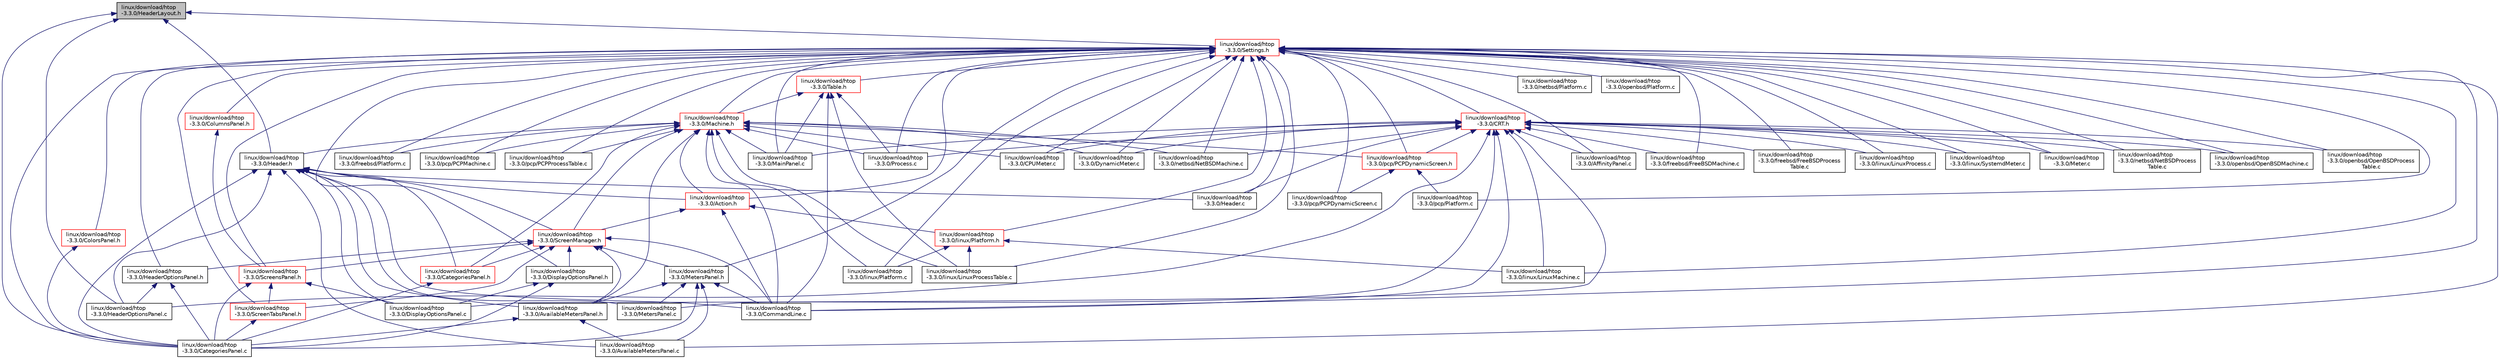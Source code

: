 digraph "linux/download/htop-3.3.0/HeaderLayout.h"
{
  edge [fontname="Helvetica",fontsize="10",labelfontname="Helvetica",labelfontsize="10"];
  node [fontname="Helvetica",fontsize="10",shape=record];
  Node15 [label="linux/download/htop\l-3.3.0/HeaderLayout.h",height=0.2,width=0.4,color="black", fillcolor="grey75", style="filled", fontcolor="black"];
  Node15 -> Node16 [dir="back",color="midnightblue",fontsize="10",style="solid"];
  Node16 [label="linux/download/htop\l-3.3.0/Header.h",height=0.2,width=0.4,color="black", fillcolor="white", style="filled",URL="$linux_2download_2htop-3_83_80_2Header_8h.html"];
  Node16 -> Node17 [dir="back",color="midnightblue",fontsize="10",style="solid"];
  Node17 [label="linux/download/htop\l-3.3.0/Action.h",height=0.2,width=0.4,color="red", fillcolor="white", style="filled",URL="$Action_8h.html"];
  Node17 -> Node19 [dir="back",color="midnightblue",fontsize="10",style="solid"];
  Node19 [label="linux/download/htop\l-3.3.0/ScreenManager.h",height=0.2,width=0.4,color="red", fillcolor="white", style="filled",URL="$ScreenManager_8h.html"];
  Node19 -> Node20 [dir="back",color="midnightblue",fontsize="10",style="solid"];
  Node20 [label="linux/download/htop\l-3.3.0/CategoriesPanel.h",height=0.2,width=0.4,color="red", fillcolor="white", style="filled",URL="$CategoriesPanel_8h.html"];
  Node20 -> Node21 [dir="back",color="midnightblue",fontsize="10",style="solid"];
  Node21 [label="linux/download/htop\l-3.3.0/CategoriesPanel.c",height=0.2,width=0.4,color="black", fillcolor="white", style="filled",URL="$CategoriesPanel_8c.html"];
  Node19 -> Node22 [dir="back",color="midnightblue",fontsize="10",style="solid"];
  Node22 [label="linux/download/htop\l-3.3.0/MetersPanel.h",height=0.2,width=0.4,color="black", fillcolor="white", style="filled",URL="$MetersPanel_8h.html"];
  Node22 -> Node23 [dir="back",color="midnightblue",fontsize="10",style="solid"];
  Node23 [label="linux/download/htop\l-3.3.0/AvailableMetersPanel.h",height=0.2,width=0.4,color="black", fillcolor="white", style="filled",URL="$AvailableMetersPanel_8h.html"];
  Node23 -> Node24 [dir="back",color="midnightblue",fontsize="10",style="solid"];
  Node24 [label="linux/download/htop\l-3.3.0/AvailableMetersPanel.c",height=0.2,width=0.4,color="black", fillcolor="white", style="filled",URL="$AvailableMetersPanel_8c.html"];
  Node23 -> Node21 [dir="back",color="midnightblue",fontsize="10",style="solid"];
  Node22 -> Node24 [dir="back",color="midnightblue",fontsize="10",style="solid"];
  Node22 -> Node21 [dir="back",color="midnightblue",fontsize="10",style="solid"];
  Node22 -> Node25 [dir="back",color="midnightblue",fontsize="10",style="solid"];
  Node25 [label="linux/download/htop\l-3.3.0/CommandLine.c",height=0.2,width=0.4,color="black", fillcolor="white", style="filled",URL="$CommandLine_8c.html"];
  Node22 -> Node26 [dir="back",color="midnightblue",fontsize="10",style="solid"];
  Node26 [label="linux/download/htop\l-3.3.0/MetersPanel.c",height=0.2,width=0.4,color="black", fillcolor="white", style="filled",URL="$MetersPanel_8c.html"];
  Node19 -> Node23 [dir="back",color="midnightblue",fontsize="10",style="solid"];
  Node19 -> Node27 [dir="back",color="midnightblue",fontsize="10",style="solid"];
  Node27 [label="linux/download/htop\l-3.3.0/DisplayOptionsPanel.h",height=0.2,width=0.4,color="black", fillcolor="white", style="filled",URL="$DisplayOptionsPanel_8h.html"];
  Node27 -> Node21 [dir="back",color="midnightblue",fontsize="10",style="solid"];
  Node27 -> Node28 [dir="back",color="midnightblue",fontsize="10",style="solid"];
  Node28 [label="linux/download/htop\l-3.3.0/DisplayOptionsPanel.c",height=0.2,width=0.4,color="black", fillcolor="white", style="filled",URL="$DisplayOptionsPanel_8c.html"];
  Node19 -> Node29 [dir="back",color="midnightblue",fontsize="10",style="solid"];
  Node29 [label="linux/download/htop\l-3.3.0/HeaderOptionsPanel.h",height=0.2,width=0.4,color="black", fillcolor="white", style="filled",URL="$HeaderOptionsPanel_8h.html"];
  Node29 -> Node21 [dir="back",color="midnightblue",fontsize="10",style="solid"];
  Node29 -> Node30 [dir="back",color="midnightblue",fontsize="10",style="solid"];
  Node30 [label="linux/download/htop\l-3.3.0/HeaderOptionsPanel.c",height=0.2,width=0.4,color="black", fillcolor="white", style="filled",URL="$HeaderOptionsPanel_8c.html"];
  Node19 -> Node31 [dir="back",color="midnightblue",fontsize="10",style="solid"];
  Node31 [label="linux/download/htop\l-3.3.0/ScreensPanel.h",height=0.2,width=0.4,color="red", fillcolor="white", style="filled",URL="$ScreensPanel_8h.html"];
  Node31 -> Node21 [dir="back",color="midnightblue",fontsize="10",style="solid"];
  Node31 -> Node32 [dir="back",color="midnightblue",fontsize="10",style="solid"];
  Node32 [label="linux/download/htop\l-3.3.0/ScreenTabsPanel.h",height=0.2,width=0.4,color="red", fillcolor="white", style="filled",URL="$ScreenTabsPanel_8h.html"];
  Node32 -> Node21 [dir="back",color="midnightblue",fontsize="10",style="solid"];
  Node31 -> Node28 [dir="back",color="midnightblue",fontsize="10",style="solid"];
  Node19 -> Node32 [dir="back",color="midnightblue",fontsize="10",style="solid"];
  Node19 -> Node25 [dir="back",color="midnightblue",fontsize="10",style="solid"];
  Node17 -> Node25 [dir="back",color="midnightblue",fontsize="10",style="solid"];
  Node17 -> Node49 [dir="back",color="midnightblue",fontsize="10",style="solid"];
  Node49 [label="linux/download/htop\l-3.3.0/linux/Platform.h",height=0.2,width=0.4,color="red", fillcolor="white", style="filled",URL="$linux_2Platform_8h.html"];
  Node49 -> Node50 [dir="back",color="midnightblue",fontsize="10",style="solid"];
  Node50 [label="linux/download/htop\l-3.3.0/linux/LinuxMachine.c",height=0.2,width=0.4,color="black", fillcolor="white", style="filled",URL="$LinuxMachine_8c.html"];
  Node49 -> Node51 [dir="back",color="midnightblue",fontsize="10",style="solid"];
  Node51 [label="linux/download/htop\l-3.3.0/linux/LinuxProcessTable.c",height=0.2,width=0.4,color="black", fillcolor="white", style="filled",URL="$LinuxProcessTable_8c.html"];
  Node49 -> Node37 [dir="back",color="midnightblue",fontsize="10",style="solid"];
  Node37 [label="linux/download/htop\l-3.3.0/linux/Platform.c",height=0.2,width=0.4,color="black", fillcolor="white", style="filled",URL="$linux_2Platform_8c.html"];
  Node16 -> Node20 [dir="back",color="midnightblue",fontsize="10",style="solid"];
  Node16 -> Node19 [dir="back",color="midnightblue",fontsize="10",style="solid"];
  Node16 -> Node23 [dir="back",color="midnightblue",fontsize="10",style="solid"];
  Node16 -> Node24 [dir="back",color="midnightblue",fontsize="10",style="solid"];
  Node16 -> Node21 [dir="back",color="midnightblue",fontsize="10",style="solid"];
  Node16 -> Node25 [dir="back",color="midnightblue",fontsize="10",style="solid"];
  Node16 -> Node28 [dir="back",color="midnightblue",fontsize="10",style="solid"];
  Node16 -> Node87 [dir="back",color="midnightblue",fontsize="10",style="solid"];
  Node87 [label="linux/download/htop\l-3.3.0/Header.c",height=0.2,width=0.4,color="black", fillcolor="white", style="filled",URL="$Header_8c.html"];
  Node16 -> Node30 [dir="back",color="midnightblue",fontsize="10",style="solid"];
  Node16 -> Node26 [dir="back",color="midnightblue",fontsize="10",style="solid"];
  Node15 -> Node103 [dir="back",color="midnightblue",fontsize="10",style="solid"];
  Node103 [label="linux/download/htop\l-3.3.0/Settings.h",height=0.2,width=0.4,color="red", fillcolor="white", style="filled",URL="$Settings_8h.html"];
  Node103 -> Node104 [dir="back",color="midnightblue",fontsize="10",style="solid"];
  Node104 [label="linux/download/htop\l-3.3.0/CRT.h",height=0.2,width=0.4,color="red", fillcolor="white", style="filled",URL="$CRT_8h.html"];
  Node104 -> Node145 [dir="back",color="midnightblue",fontsize="10",style="solid"];
  Node145 [label="linux/download/htop\l-3.3.0/AffinityPanel.c",height=0.2,width=0.4,color="black", fillcolor="white", style="filled",URL="$AffinityPanel_8c.html"];
  Node104 -> Node25 [dir="back",color="midnightblue",fontsize="10",style="solid"];
  Node104 -> Node80 [dir="back",color="midnightblue",fontsize="10",style="solid"];
  Node80 [label="linux/download/htop\l-3.3.0/CPUMeter.c",height=0.2,width=0.4,color="black", fillcolor="white", style="filled",URL="$CPUMeter_8c.html"];
  Node104 -> Node28 [dir="back",color="midnightblue",fontsize="10",style="solid"];
  Node104 -> Node83 [dir="back",color="midnightblue",fontsize="10",style="solid"];
  Node83 [label="linux/download/htop\l-3.3.0/DynamicMeter.c",height=0.2,width=0.4,color="black", fillcolor="white", style="filled",URL="$DynamicMeter_8c.html"];
  Node104 -> Node176 [dir="back",color="midnightblue",fontsize="10",style="solid"];
  Node176 [label="linux/download/htop\l-3.3.0/freebsd/FreeBSDMachine.c",height=0.2,width=0.4,color="black", fillcolor="white", style="filled",URL="$FreeBSDMachine_8c.html"];
  Node104 -> Node153 [dir="back",color="midnightblue",fontsize="10",style="solid"];
  Node153 [label="linux/download/htop\l-3.3.0/freebsd/FreeBSDProcess\lTable.c",height=0.2,width=0.4,color="black", fillcolor="white", style="filled",URL="$FreeBSDProcessTable_8c.html"];
  Node104 -> Node87 [dir="back",color="midnightblue",fontsize="10",style="solid"];
  Node104 -> Node30 [dir="back",color="midnightblue",fontsize="10",style="solid"];
  Node104 -> Node50 [dir="back",color="midnightblue",fontsize="10",style="solid"];
  Node104 -> Node160 [dir="back",color="midnightblue",fontsize="10",style="solid"];
  Node160 [label="linux/download/htop\l-3.3.0/linux/LinuxProcess.c",height=0.2,width=0.4,color="black", fillcolor="white", style="filled",URL="$LinuxProcess_8c.html"];
  Node104 -> Node127 [dir="back",color="midnightblue",fontsize="10",style="solid"];
  Node127 [label="linux/download/htop\l-3.3.0/linux/SystemdMeter.c",height=0.2,width=0.4,color="black", fillcolor="white", style="filled",URL="$SystemdMeter_8c.html"];
  Node104 -> Node38 [dir="back",color="midnightblue",fontsize="10",style="solid"];
  Node38 [label="linux/download/htop\l-3.3.0/MainPanel.c",height=0.2,width=0.4,color="black", fillcolor="white", style="filled",URL="$MainPanel_8c.html"];
  Node104 -> Node134 [dir="back",color="midnightblue",fontsize="10",style="solid"];
  Node134 [label="linux/download/htop\l-3.3.0/Meter.c",height=0.2,width=0.4,color="black", fillcolor="white", style="filled",URL="$Meter_8c.html"];
  Node104 -> Node26 [dir="back",color="midnightblue",fontsize="10",style="solid"];
  Node104 -> Node163 [dir="back",color="midnightblue",fontsize="10",style="solid"];
  Node163 [label="linux/download/htop\l-3.3.0/netbsd/NetBSDMachine.c",height=0.2,width=0.4,color="black", fillcolor="white", style="filled",URL="$NetBSDMachine_8c.html"];
  Node104 -> Node164 [dir="back",color="midnightblue",fontsize="10",style="solid"];
  Node164 [label="linux/download/htop\l-3.3.0/netbsd/NetBSDProcess\lTable.c",height=0.2,width=0.4,color="black", fillcolor="white", style="filled",URL="$NetBSDProcessTable_8c.html"];
  Node104 -> Node183 [dir="back",color="midnightblue",fontsize="10",style="solid"];
  Node183 [label="linux/download/htop\l-3.3.0/openbsd/OpenBSDMachine.c",height=0.2,width=0.4,color="black", fillcolor="white", style="filled",URL="$OpenBSDMachine_8c.html"];
  Node104 -> Node166 [dir="back",color="midnightblue",fontsize="10",style="solid"];
  Node166 [label="linux/download/htop\l-3.3.0/openbsd/OpenBSDProcess\lTable.c",height=0.2,width=0.4,color="black", fillcolor="white", style="filled",URL="$OpenBSDProcessTable_8c.html"];
  Node104 -> Node186 [dir="back",color="midnightblue",fontsize="10",style="solid"];
  Node186 [label="linux/download/htop\l-3.3.0/pcp/PCPDynamicScreen.h",height=0.2,width=0.4,color="red", fillcolor="white", style="filled",URL="$PCPDynamicScreen_8h.html"];
  Node186 -> Node62 [dir="back",color="midnightblue",fontsize="10",style="solid"];
  Node62 [label="linux/download/htop\l-3.3.0/pcp/PCPDynamicScreen.c",height=0.2,width=0.4,color="black", fillcolor="white", style="filled",URL="$PCPDynamicScreen_8c.html"];
  Node186 -> Node70 [dir="back",color="midnightblue",fontsize="10",style="solid"];
  Node70 [label="linux/download/htop\l-3.3.0/pcp/Platform.c",height=0.2,width=0.4,color="black", fillcolor="white", style="filled",URL="$pcp_2Platform_8c.html"];
  Node104 -> Node168 [dir="back",color="midnightblue",fontsize="10",style="solid"];
  Node168 [label="linux/download/htop\l-3.3.0/Process.c",height=0.2,width=0.4,color="black", fillcolor="white", style="filled",URL="$Process_8c.html"];
  Node103 -> Node106 [dir="back",color="midnightblue",fontsize="10",style="solid"];
  Node106 [label="linux/download/htop\l-3.3.0/Machine.h",height=0.2,width=0.4,color="red", fillcolor="white", style="filled",URL="$Machine_8h.html"];
  Node106 -> Node16 [dir="back",color="midnightblue",fontsize="10",style="solid"];
  Node106 -> Node17 [dir="back",color="midnightblue",fontsize="10",style="solid"];
  Node106 -> Node20 [dir="back",color="midnightblue",fontsize="10",style="solid"];
  Node106 -> Node19 [dir="back",color="midnightblue",fontsize="10",style="solid"];
  Node106 -> Node23 [dir="back",color="midnightblue",fontsize="10",style="solid"];
  Node106 -> Node25 [dir="back",color="midnightblue",fontsize="10",style="solid"];
  Node106 -> Node80 [dir="back",color="midnightblue",fontsize="10",style="solid"];
  Node106 -> Node83 [dir="back",color="midnightblue",fontsize="10",style="solid"];
  Node106 -> Node48 [dir="back",color="midnightblue",fontsize="10",style="solid"];
  Node48 [label="linux/download/htop\l-3.3.0/freebsd/Platform.c",height=0.2,width=0.4,color="black", fillcolor="white", style="filled",URL="$freebsd_2Platform_8c.html"];
  Node106 -> Node51 [dir="back",color="midnightblue",fontsize="10",style="solid"];
  Node106 -> Node37 [dir="back",color="midnightblue",fontsize="10",style="solid"];
  Node106 -> Node38 [dir="back",color="midnightblue",fontsize="10",style="solid"];
  Node106 -> Node163 [dir="back",color="midnightblue",fontsize="10",style="solid"];
  Node106 -> Node186 [dir="back",color="midnightblue",fontsize="10",style="solid"];
  Node106 -> Node67 [dir="back",color="midnightblue",fontsize="10",style="solid"];
  Node67 [label="linux/download/htop\l-3.3.0/pcp/PCPMachine.c",height=0.2,width=0.4,color="black", fillcolor="white", style="filled",URL="$PCPMachine_8c.html"];
  Node106 -> Node69 [dir="back",color="midnightblue",fontsize="10",style="solid"];
  Node69 [label="linux/download/htop\l-3.3.0/pcp/PCPProcessTable.c",height=0.2,width=0.4,color="black", fillcolor="white", style="filled",URL="$PCPProcessTable_8c.html"];
  Node106 -> Node168 [dir="back",color="midnightblue",fontsize="10",style="solid"];
  Node103 -> Node228 [dir="back",color="midnightblue",fontsize="10",style="solid"];
  Node228 [label="linux/download/htop\l-3.3.0/Table.h",height=0.2,width=0.4,color="red", fillcolor="white", style="filled",URL="$Table_8h.html"];
  Node228 -> Node106 [dir="back",color="midnightblue",fontsize="10",style="solid"];
  Node228 -> Node25 [dir="back",color="midnightblue",fontsize="10",style="solid"];
  Node228 -> Node51 [dir="back",color="midnightblue",fontsize="10",style="solid"];
  Node228 -> Node38 [dir="back",color="midnightblue",fontsize="10",style="solid"];
  Node228 -> Node168 [dir="back",color="midnightblue",fontsize="10",style="solid"];
  Node103 -> Node17 [dir="back",color="midnightblue",fontsize="10",style="solid"];
  Node103 -> Node145 [dir="back",color="midnightblue",fontsize="10",style="solid"];
  Node103 -> Node213 [dir="back",color="midnightblue",fontsize="10",style="solid"];
  Node213 [label="linux/download/htop\l-3.3.0/ColumnsPanel.h",height=0.2,width=0.4,color="red", fillcolor="white", style="filled",URL="$ColumnsPanel_8h.html"];
  Node213 -> Node31 [dir="back",color="midnightblue",fontsize="10",style="solid"];
  Node103 -> Node22 [dir="back",color="midnightblue",fontsize="10",style="solid"];
  Node103 -> Node24 [dir="back",color="midnightblue",fontsize="10",style="solid"];
  Node103 -> Node215 [dir="back",color="midnightblue",fontsize="10",style="solid"];
  Node215 [label="linux/download/htop\l-3.3.0/ColorsPanel.h",height=0.2,width=0.4,color="red", fillcolor="white", style="filled",URL="$ColorsPanel_8h.html"];
  Node215 -> Node21 [dir="back",color="midnightblue",fontsize="10",style="solid"];
  Node103 -> Node27 [dir="back",color="midnightblue",fontsize="10",style="solid"];
  Node103 -> Node29 [dir="back",color="midnightblue",fontsize="10",style="solid"];
  Node103 -> Node31 [dir="back",color="midnightblue",fontsize="10",style="solid"];
  Node103 -> Node32 [dir="back",color="midnightblue",fontsize="10",style="solid"];
  Node103 -> Node21 [dir="back",color="midnightblue",fontsize="10",style="solid"];
  Node103 -> Node25 [dir="back",color="midnightblue",fontsize="10",style="solid"];
  Node103 -> Node80 [dir="back",color="midnightblue",fontsize="10",style="solid"];
  Node103 -> Node83 [dir="back",color="midnightblue",fontsize="10",style="solid"];
  Node103 -> Node176 [dir="back",color="midnightblue",fontsize="10",style="solid"];
  Node103 -> Node153 [dir="back",color="midnightblue",fontsize="10",style="solid"];
  Node103 -> Node48 [dir="back",color="midnightblue",fontsize="10",style="solid"];
  Node103 -> Node87 [dir="back",color="midnightblue",fontsize="10",style="solid"];
  Node103 -> Node50 [dir="back",color="midnightblue",fontsize="10",style="solid"];
  Node103 -> Node160 [dir="back",color="midnightblue",fontsize="10",style="solid"];
  Node103 -> Node51 [dir="back",color="midnightblue",fontsize="10",style="solid"];
  Node103 -> Node37 [dir="back",color="midnightblue",fontsize="10",style="solid"];
  Node103 -> Node49 [dir="back",color="midnightblue",fontsize="10",style="solid"];
  Node103 -> Node127 [dir="back",color="midnightblue",fontsize="10",style="solid"];
  Node103 -> Node38 [dir="back",color="midnightblue",fontsize="10",style="solid"];
  Node103 -> Node134 [dir="back",color="midnightblue",fontsize="10",style="solid"];
  Node103 -> Node163 [dir="back",color="midnightblue",fontsize="10",style="solid"];
  Node103 -> Node164 [dir="back",color="midnightblue",fontsize="10",style="solid"];
  Node103 -> Node55 [dir="back",color="midnightblue",fontsize="10",style="solid"];
  Node55 [label="linux/download/htop\l-3.3.0/netbsd/Platform.c",height=0.2,width=0.4,color="black", fillcolor="white", style="filled",URL="$netbsd_2Platform_8c.html"];
  Node103 -> Node183 [dir="back",color="midnightblue",fontsize="10",style="solid"];
  Node103 -> Node166 [dir="back",color="midnightblue",fontsize="10",style="solid"];
  Node103 -> Node57 [dir="back",color="midnightblue",fontsize="10",style="solid"];
  Node57 [label="linux/download/htop\l-3.3.0/openbsd/Platform.c",height=0.2,width=0.4,color="black", fillcolor="white", style="filled",URL="$openbsd_2Platform_8c.html"];
  Node103 -> Node186 [dir="back",color="midnightblue",fontsize="10",style="solid"];
  Node103 -> Node62 [dir="back",color="midnightblue",fontsize="10",style="solid"];
  Node103 -> Node67 [dir="back",color="midnightblue",fontsize="10",style="solid"];
  Node103 -> Node69 [dir="back",color="midnightblue",fontsize="10",style="solid"];
  Node103 -> Node70 [dir="back",color="midnightblue",fontsize="10",style="solid"];
  Node103 -> Node168 [dir="back",color="midnightblue",fontsize="10",style="solid"];
  Node15 -> Node21 [dir="back",color="midnightblue",fontsize="10",style="solid"];
  Node15 -> Node30 [dir="back",color="midnightblue",fontsize="10",style="solid"];
}

